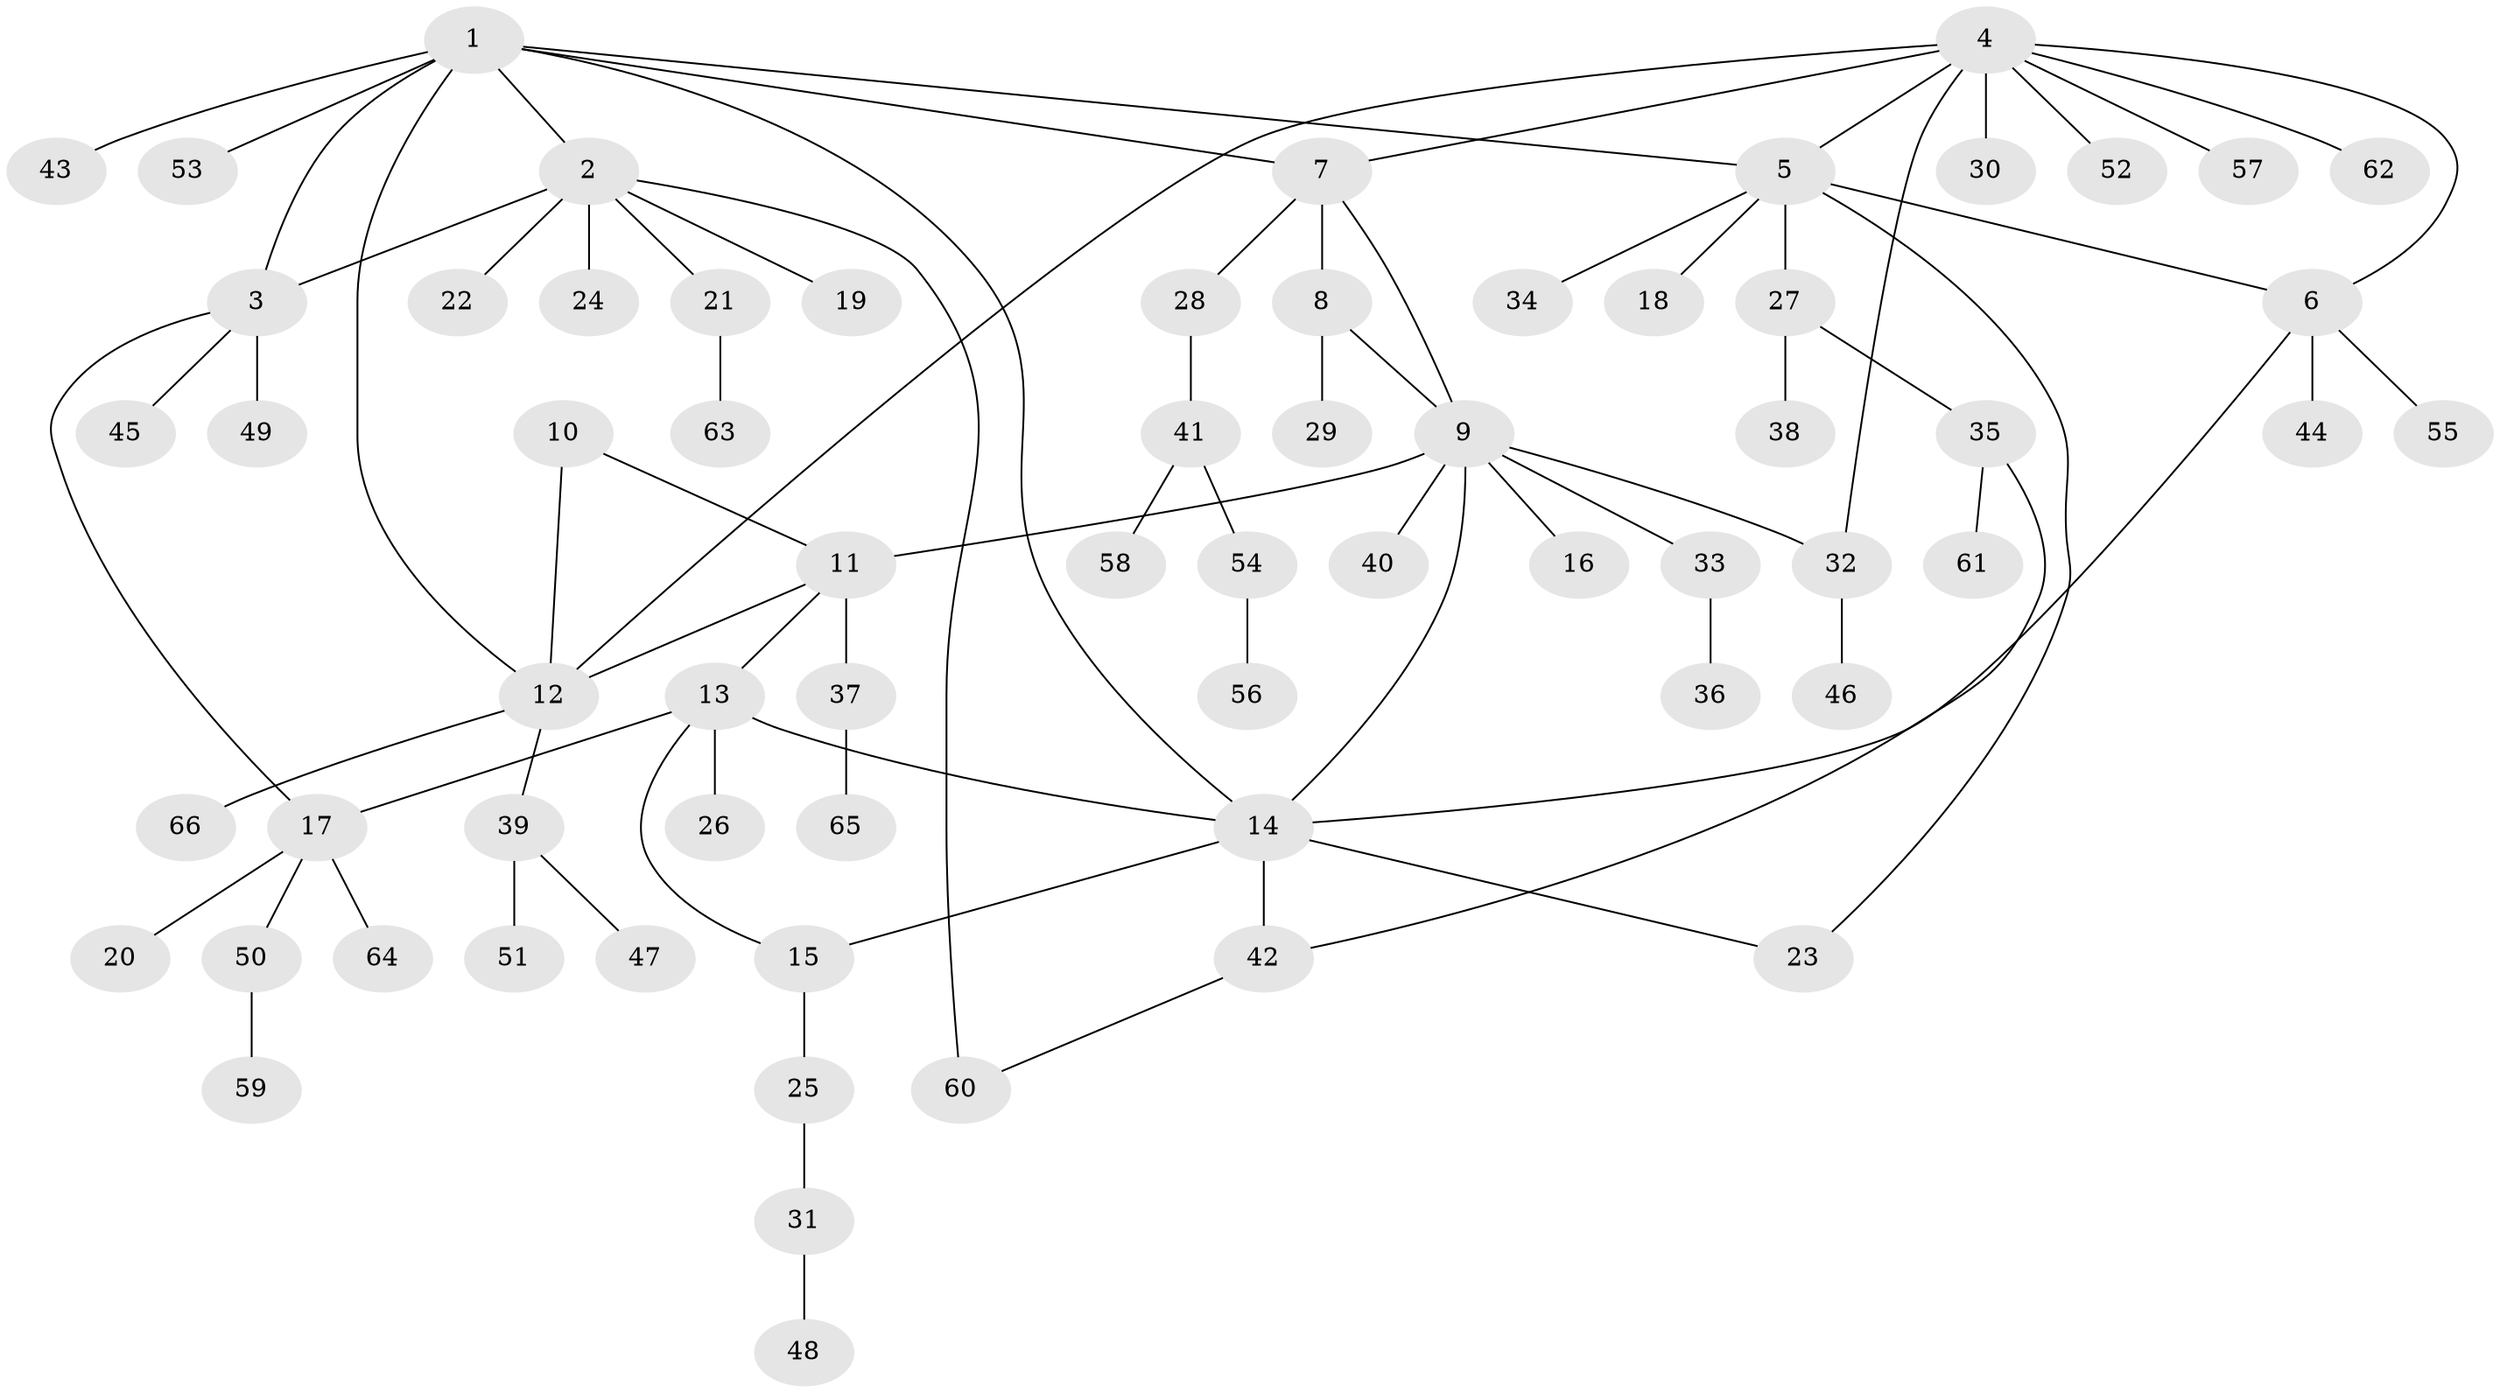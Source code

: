 // coarse degree distribution, {7: 0.0625, 4: 0.041666666666666664, 8: 0.0625, 5: 0.041666666666666664, 2: 0.16666666666666666, 10: 0.020833333333333332, 1: 0.5625, 3: 0.041666666666666664}
// Generated by graph-tools (version 1.1) at 2025/42/03/06/25 10:42:15]
// undirected, 66 vertices, 81 edges
graph export_dot {
graph [start="1"]
  node [color=gray90,style=filled];
  1;
  2;
  3;
  4;
  5;
  6;
  7;
  8;
  9;
  10;
  11;
  12;
  13;
  14;
  15;
  16;
  17;
  18;
  19;
  20;
  21;
  22;
  23;
  24;
  25;
  26;
  27;
  28;
  29;
  30;
  31;
  32;
  33;
  34;
  35;
  36;
  37;
  38;
  39;
  40;
  41;
  42;
  43;
  44;
  45;
  46;
  47;
  48;
  49;
  50;
  51;
  52;
  53;
  54;
  55;
  56;
  57;
  58;
  59;
  60;
  61;
  62;
  63;
  64;
  65;
  66;
  1 -- 2;
  1 -- 3;
  1 -- 5;
  1 -- 7;
  1 -- 12;
  1 -- 14;
  1 -- 43;
  1 -- 53;
  2 -- 3;
  2 -- 19;
  2 -- 21;
  2 -- 22;
  2 -- 24;
  2 -- 60;
  3 -- 17;
  3 -- 45;
  3 -- 49;
  4 -- 5;
  4 -- 6;
  4 -- 7;
  4 -- 12;
  4 -- 30;
  4 -- 32;
  4 -- 52;
  4 -- 57;
  4 -- 62;
  5 -- 6;
  5 -- 18;
  5 -- 23;
  5 -- 27;
  5 -- 34;
  6 -- 14;
  6 -- 44;
  6 -- 55;
  7 -- 8;
  7 -- 9;
  7 -- 28;
  8 -- 9;
  8 -- 29;
  9 -- 11;
  9 -- 14;
  9 -- 16;
  9 -- 32;
  9 -- 33;
  9 -- 40;
  10 -- 11;
  10 -- 12;
  11 -- 12;
  11 -- 13;
  11 -- 37;
  12 -- 39;
  12 -- 66;
  13 -- 14;
  13 -- 15;
  13 -- 17;
  13 -- 26;
  14 -- 15;
  14 -- 23;
  14 -- 42;
  15 -- 25;
  17 -- 20;
  17 -- 50;
  17 -- 64;
  21 -- 63;
  25 -- 31;
  27 -- 35;
  27 -- 38;
  28 -- 41;
  31 -- 48;
  32 -- 46;
  33 -- 36;
  35 -- 42;
  35 -- 61;
  37 -- 65;
  39 -- 47;
  39 -- 51;
  41 -- 54;
  41 -- 58;
  42 -- 60;
  50 -- 59;
  54 -- 56;
}
